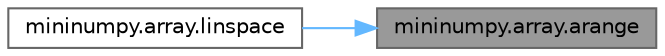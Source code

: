 digraph "mininumpy.array.arange"
{
 // LATEX_PDF_SIZE
  bgcolor="transparent";
  edge [fontname=Helvetica,fontsize=10,labelfontname=Helvetica,labelfontsize=10];
  node [fontname=Helvetica,fontsize=10,shape=box,height=0.2,width=0.4];
  rankdir="RL";
  Node1 [id="Node000001",label="mininumpy.array.arange",height=0.2,width=0.4,color="gray40", fillcolor="grey60", style="filled", fontcolor="black",tooltip=" "];
  Node1 -> Node2 [id="edge1_Node000001_Node000002",dir="back",color="steelblue1",style="solid",tooltip=" "];
  Node2 [id="Node000002",label="mininumpy.array.linspace",height=0.2,width=0.4,color="grey40", fillcolor="white", style="filled",URL="$namespacemininumpy_1_1array.html#a349409a71ed7f9c235ed1f0b94222450",tooltip=" "];
}

